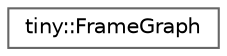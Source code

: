 digraph "Graphical Class Hierarchy"
{
 // LATEX_PDF_SIZE
  bgcolor="transparent";
  edge [fontname=Helvetica,fontsize=10,labelfontname=Helvetica,labelfontsize=10];
  node [fontname=Helvetica,fontsize=10,shape=box,height=0.2,width=0.4];
  rankdir="LR";
  Node0 [id="Node000000",label="tiny::FrameGraph",height=0.2,width=0.4,color="grey40", fillcolor="white", style="filled",URL="$classtiny_1_1_frame_graph.html",tooltip=" "];
}
